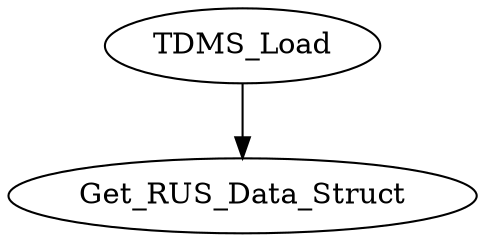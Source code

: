 /* Created by mdot for Matlab */
digraph m2html {
  TDMS_Load -> Get_RUS_Data_Struct;

  Get_RUS_Data_Struct [URL="Get_RUS_Data_Struct.html"];
  TDMS_Load [URL="TDMS_Load.html"];
}